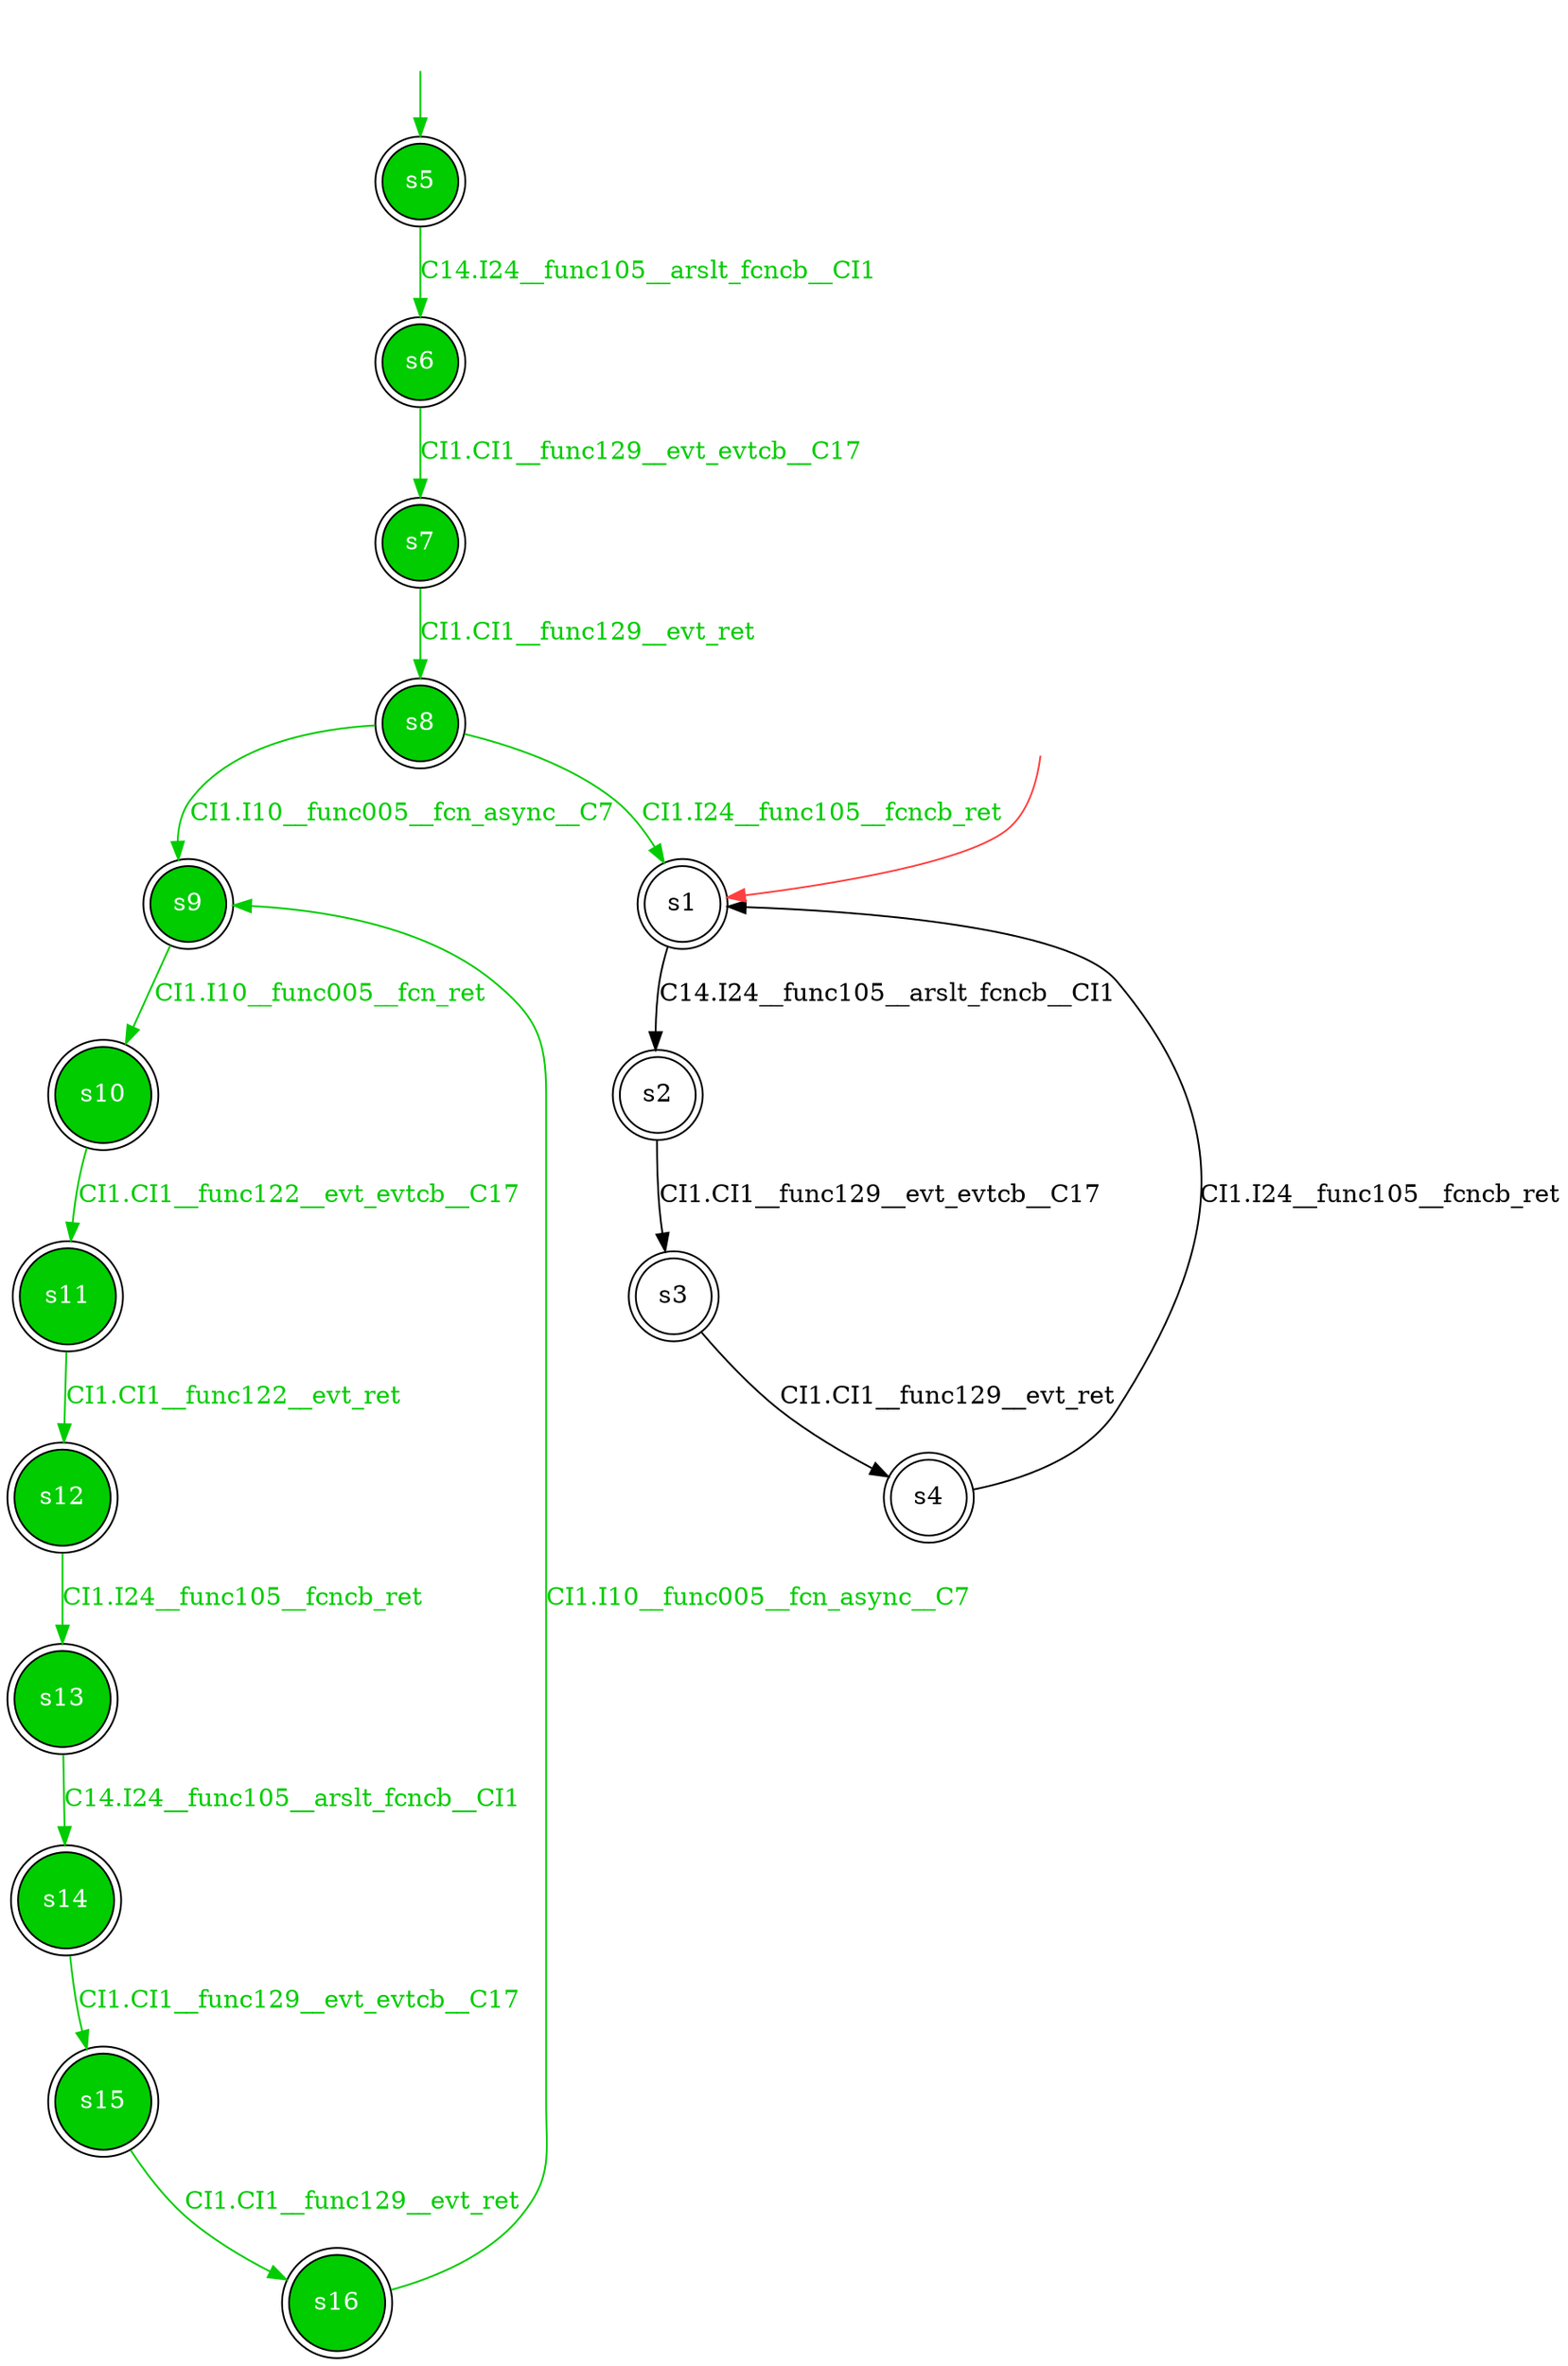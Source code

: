 digraph diffautomaton {
	1 [label=<s1> shape="doublecircle"];
	5 [label=<s5> shape="doublecircle" fillcolor="#00cc00" fontcolor="#ffffff" style="filled"];
	2 [label=<s2> shape="doublecircle"];
	3 [label=<s3> shape="doublecircle"];
	4 [label=<s4> shape="doublecircle"];
	6 [label=<s6> shape="doublecircle" fillcolor="#00cc00" fontcolor="#ffffff" style="filled"];
	7 [label=<s7> shape="doublecircle" fillcolor="#00cc00" fontcolor="#ffffff" style="filled"];
	8 [label=<s8> shape="doublecircle" fillcolor="#00cc00" fontcolor="#ffffff" style="filled"];
	9 [label=<s9> shape="doublecircle" fillcolor="#00cc00" fontcolor="#ffffff" style="filled"];
	10 [label=<s10> shape="doublecircle" fillcolor="#00cc00" fontcolor="#ffffff" style="filled"];
	11 [label=<s11> shape="doublecircle" fillcolor="#00cc00" fontcolor="#ffffff" style="filled"];
	12 [label=<s12> shape="doublecircle" fillcolor="#00cc00" fontcolor="#ffffff" style="filled"];
	13 [label=<s13> shape="doublecircle" fillcolor="#00cc00" fontcolor="#ffffff" style="filled"];
	14 [label=<s14> shape="doublecircle" fillcolor="#00cc00" fontcolor="#ffffff" style="filled"];
	15 [label=<s15> shape="doublecircle" fillcolor="#00cc00" fontcolor="#ffffff" style="filled"];
	16 [label=<s16> shape="doublecircle" fillcolor="#00cc00" fontcolor="#ffffff" style="filled"];
	__init1 [label=<> shape="none"];
	__init1 -> 1 [color="#ff4040"];
	__init5 [label=<> shape="none"];
	__init5 -> 5 [color="#00cc00"];
	1 -> 2 [label=<<font color="#000000">C14.I24__func105__arslt_fcncb__CI1</font>> id="1-0-2"];
	5 -> 6 [label=<<font color="#00cc00">C14.I24__func105__arslt_fcncb__CI1</font>> color="#00cc00" id="5-0-6"];
	2 -> 3 [label=<<font color="#000000">CI1.CI1__func129__evt_evtcb__C17</font>> id="2-0-3"];
	3 -> 4 [label=<<font color="#000000">CI1.CI1__func129__evt_ret</font>> id="3-0-4"];
	4 -> 1 [label=<<font color="#000000">CI1.I24__func105__fcncb_ret</font>> id="4-0-1"];
	6 -> 7 [label=<<font color="#00cc00">CI1.CI1__func129__evt_evtcb__C17</font>> color="#00cc00" id="6-0-7"];
	7 -> 8 [label=<<font color="#00cc00">CI1.CI1__func129__evt_ret</font>> color="#00cc00" id="7-0-8"];
	8 -> 1 [label=<<font color="#00cc00">CI1.I24__func105__fcncb_ret</font>> color="#00cc00" id="8-0-1"];
	8 -> 9 [label=<<font color="#00cc00">CI1.I10__func005__fcn_async__C7</font>> color="#00cc00" id="8-1-9"];
	9 -> 10 [label=<<font color="#00cc00">CI1.I10__func005__fcn_ret</font>> color="#00cc00" id="9-0-10"];
	10 -> 11 [label=<<font color="#00cc00">CI1.CI1__func122__evt_evtcb__C17</font>> color="#00cc00" id="10-0-11"];
	11 -> 12 [label=<<font color="#00cc00">CI1.CI1__func122__evt_ret</font>> color="#00cc00" id="11-0-12"];
	12 -> 13 [label=<<font color="#00cc00">CI1.I24__func105__fcncb_ret</font>> color="#00cc00" id="12-0-13"];
	13 -> 14 [label=<<font color="#00cc00">C14.I24__func105__arslt_fcncb__CI1</font>> color="#00cc00" id="13-0-14"];
	14 -> 15 [label=<<font color="#00cc00">CI1.CI1__func129__evt_evtcb__C17</font>> color="#00cc00" id="14-0-15"];
	15 -> 16 [label=<<font color="#00cc00">CI1.CI1__func129__evt_ret</font>> color="#00cc00" id="15-0-16"];
	16 -> 9 [label=<<font color="#00cc00">CI1.I10__func005__fcn_async__C7</font>> color="#00cc00" id="16-0-9"];
}
